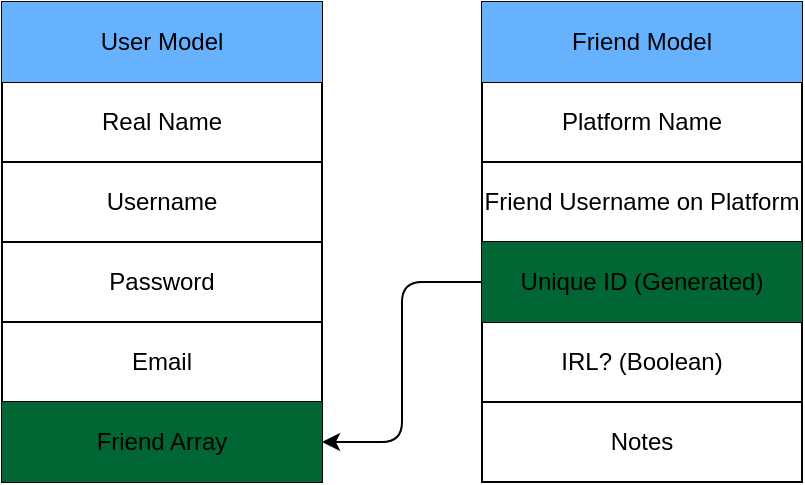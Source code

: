 <mxfile>
    <diagram name="REVISED Two Model Option" id="3LbHwrCfoijJsdEaOEMU">
        <mxGraphModel dx="511" dy="470" grid="1" gridSize="10" guides="1" tooltips="1" connect="1" arrows="1" fold="1" page="1" pageScale="1" pageWidth="850" pageHeight="1100" math="0" shadow="0">
            <root>
                <mxCell id="XQDL2tb0v8KCi0TCwYmc-0"/>
                <mxCell id="XQDL2tb0v8KCi0TCwYmc-1" parent="XQDL2tb0v8KCi0TCwYmc-0"/>
                <mxCell id="XQDL2tb0v8KCi0TCwYmc-2" value="" style="shape=table;startSize=0;container=1;collapsible=0;childLayout=tableLayout;" vertex="1" parent="XQDL2tb0v8KCi0TCwYmc-1">
                    <mxGeometry x="40" y="40" width="160" height="240" as="geometry"/>
                </mxCell>
                <mxCell id="XQDL2tb0v8KCi0TCwYmc-3" value="" style="shape=partialRectangle;collapsible=0;dropTarget=0;pointerEvents=0;fillColor=none;top=0;left=0;bottom=0;right=0;points=[[0,0.5],[1,0.5]];portConstraint=eastwest;" vertex="1" parent="XQDL2tb0v8KCi0TCwYmc-2">
                    <mxGeometry width="160" height="40" as="geometry"/>
                </mxCell>
                <mxCell id="XQDL2tb0v8KCi0TCwYmc-4" value="User Model" style="shape=partialRectangle;html=1;whiteSpace=wrap;connectable=0;overflow=hidden;fillColor=#66B2FF;top=0;left=0;bottom=0;right=0;pointerEvents=1;" vertex="1" parent="XQDL2tb0v8KCi0TCwYmc-3">
                    <mxGeometry width="160" height="40" as="geometry">
                        <mxRectangle width="160" height="40" as="alternateBounds"/>
                    </mxGeometry>
                </mxCell>
                <mxCell id="4pFNgbGxo7KxWEjbuPX1-2" value="" style="shape=partialRectangle;collapsible=0;dropTarget=0;pointerEvents=0;fillColor=none;top=0;left=0;bottom=0;right=0;points=[[0,0.5],[1,0.5]];portConstraint=eastwest;" vertex="1" parent="XQDL2tb0v8KCi0TCwYmc-2">
                    <mxGeometry y="40" width="160" height="40" as="geometry"/>
                </mxCell>
                <mxCell id="4pFNgbGxo7KxWEjbuPX1-3" value="Real Name" style="shape=partialRectangle;html=1;whiteSpace=wrap;connectable=0;overflow=hidden;fillColor=none;top=0;left=0;bottom=0;right=0;pointerEvents=1;" vertex="1" parent="4pFNgbGxo7KxWEjbuPX1-2">
                    <mxGeometry width="160" height="40" as="geometry">
                        <mxRectangle width="160" height="40" as="alternateBounds"/>
                    </mxGeometry>
                </mxCell>
                <mxCell id="XQDL2tb0v8KCi0TCwYmc-5" value="" style="shape=partialRectangle;collapsible=0;dropTarget=0;pointerEvents=0;fillColor=none;top=0;left=0;bottom=0;right=0;points=[[0,0.5],[1,0.5]];portConstraint=eastwest;" vertex="1" parent="XQDL2tb0v8KCi0TCwYmc-2">
                    <mxGeometry y="80" width="160" height="40" as="geometry"/>
                </mxCell>
                <mxCell id="XQDL2tb0v8KCi0TCwYmc-6" value="Username&lt;br&gt;" style="shape=partialRectangle;html=1;whiteSpace=wrap;connectable=0;overflow=hidden;fillColor=none;top=0;left=0;bottom=0;right=0;pointerEvents=1;" vertex="1" parent="XQDL2tb0v8KCi0TCwYmc-5">
                    <mxGeometry width="160" height="40" as="geometry">
                        <mxRectangle width="160" height="40" as="alternateBounds"/>
                    </mxGeometry>
                </mxCell>
                <mxCell id="XQDL2tb0v8KCi0TCwYmc-7" value="" style="shape=partialRectangle;collapsible=0;dropTarget=0;pointerEvents=0;fillColor=none;top=0;left=0;bottom=0;right=0;points=[[0,0.5],[1,0.5]];portConstraint=eastwest;" vertex="1" parent="XQDL2tb0v8KCi0TCwYmc-2">
                    <mxGeometry y="120" width="160" height="40" as="geometry"/>
                </mxCell>
                <mxCell id="XQDL2tb0v8KCi0TCwYmc-8" value="Password" style="shape=partialRectangle;html=1;whiteSpace=wrap;connectable=0;overflow=hidden;fillColor=none;top=0;left=0;bottom=0;right=0;pointerEvents=1;" vertex="1" parent="XQDL2tb0v8KCi0TCwYmc-7">
                    <mxGeometry width="160" height="40" as="geometry">
                        <mxRectangle width="160" height="40" as="alternateBounds"/>
                    </mxGeometry>
                </mxCell>
                <mxCell id="XQDL2tb0v8KCi0TCwYmc-9" value="" style="shape=partialRectangle;collapsible=0;dropTarget=0;pointerEvents=0;fillColor=none;top=0;left=0;bottom=0;right=0;points=[[0,0.5],[1,0.5]];portConstraint=eastwest;" vertex="1" parent="XQDL2tb0v8KCi0TCwYmc-2">
                    <mxGeometry y="160" width="160" height="40" as="geometry"/>
                </mxCell>
                <mxCell id="XQDL2tb0v8KCi0TCwYmc-10" value="Email" style="shape=partialRectangle;html=1;whiteSpace=wrap;connectable=0;overflow=hidden;fillColor=none;top=0;left=0;bottom=0;right=0;pointerEvents=1;" vertex="1" parent="XQDL2tb0v8KCi0TCwYmc-9">
                    <mxGeometry width="160" height="40" as="geometry">
                        <mxRectangle width="160" height="40" as="alternateBounds"/>
                    </mxGeometry>
                </mxCell>
                <mxCell id="4pFNgbGxo7KxWEjbuPX1-4" value="" style="shape=partialRectangle;collapsible=0;dropTarget=0;pointerEvents=0;fillColor=none;top=0;left=0;bottom=0;right=0;points=[[0,0.5],[1,0.5]];portConstraint=eastwest;" vertex="1" parent="XQDL2tb0v8KCi0TCwYmc-2">
                    <mxGeometry y="200" width="160" height="40" as="geometry"/>
                </mxCell>
                <mxCell id="4pFNgbGxo7KxWEjbuPX1-5" value="Friend Array" style="shape=partialRectangle;html=1;whiteSpace=wrap;connectable=0;overflow=hidden;fillColor=#006633;top=0;left=0;bottom=0;right=0;pointerEvents=1;" vertex="1" parent="4pFNgbGxo7KxWEjbuPX1-4">
                    <mxGeometry width="160" height="40" as="geometry">
                        <mxRectangle width="160" height="40" as="alternateBounds"/>
                    </mxGeometry>
                </mxCell>
                <mxCell id="XQDL2tb0v8KCi0TCwYmc-11" value="" style="shape=table;startSize=0;container=1;collapsible=0;childLayout=tableLayout;" vertex="1" parent="XQDL2tb0v8KCi0TCwYmc-1">
                    <mxGeometry x="280" y="40" width="160" height="240" as="geometry"/>
                </mxCell>
                <mxCell id="XQDL2tb0v8KCi0TCwYmc-12" value="" style="shape=partialRectangle;collapsible=0;dropTarget=0;pointerEvents=0;fillColor=none;top=0;left=0;bottom=0;right=0;points=[[0,0.5],[1,0.5]];portConstraint=eastwest;" vertex="1" parent="XQDL2tb0v8KCi0TCwYmc-11">
                    <mxGeometry width="160" height="40" as="geometry"/>
                </mxCell>
                <mxCell id="XQDL2tb0v8KCi0TCwYmc-13" value="Friend Model" style="shape=partialRectangle;html=1;whiteSpace=wrap;connectable=0;overflow=hidden;fillColor=#66B2FF;top=0;left=0;bottom=0;right=0;pointerEvents=1;" vertex="1" parent="XQDL2tb0v8KCi0TCwYmc-12">
                    <mxGeometry width="160" height="40" as="geometry">
                        <mxRectangle width="160" height="40" as="alternateBounds"/>
                    </mxGeometry>
                </mxCell>
                <mxCell id="XQDL2tb0v8KCi0TCwYmc-20" value="" style="shape=partialRectangle;collapsible=0;dropTarget=0;pointerEvents=0;fillColor=none;top=0;left=0;bottom=0;right=0;points=[[0,0.5],[1,0.5]];portConstraint=eastwest;" vertex="1" parent="XQDL2tb0v8KCi0TCwYmc-11">
                    <mxGeometry y="40" width="160" height="40" as="geometry"/>
                </mxCell>
                <mxCell id="XQDL2tb0v8KCi0TCwYmc-21" value="Platform Name" style="shape=partialRectangle;html=1;whiteSpace=wrap;connectable=0;overflow=hidden;fillColor=none;top=0;left=0;bottom=0;right=0;pointerEvents=1;" vertex="1" parent="XQDL2tb0v8KCi0TCwYmc-20">
                    <mxGeometry width="160" height="40" as="geometry">
                        <mxRectangle width="160" height="40" as="alternateBounds"/>
                    </mxGeometry>
                </mxCell>
                <mxCell id="XQDL2tb0v8KCi0TCwYmc-14" value="" style="shape=partialRectangle;collapsible=0;dropTarget=0;pointerEvents=0;fillColor=none;top=0;left=0;bottom=0;right=0;points=[[0,0.5],[1,0.5]];portConstraint=eastwest;" vertex="1" parent="XQDL2tb0v8KCi0TCwYmc-11">
                    <mxGeometry y="80" width="160" height="40" as="geometry"/>
                </mxCell>
                <mxCell id="XQDL2tb0v8KCi0TCwYmc-15" value="Friend Username on Platform" style="shape=partialRectangle;html=1;whiteSpace=wrap;connectable=0;overflow=hidden;fillColor=none;top=0;left=0;bottom=0;right=0;pointerEvents=1;" vertex="1" parent="XQDL2tb0v8KCi0TCwYmc-14">
                    <mxGeometry width="160" height="40" as="geometry">
                        <mxRectangle width="160" height="40" as="alternateBounds"/>
                    </mxGeometry>
                </mxCell>
                <mxCell id="XQDL2tb0v8KCi0TCwYmc-16" value="" style="shape=partialRectangle;collapsible=0;dropTarget=0;pointerEvents=0;fillColor=none;top=0;left=0;bottom=0;right=0;points=[[0,0.5],[1,0.5]];portConstraint=eastwest;" vertex="1" parent="XQDL2tb0v8KCi0TCwYmc-11">
                    <mxGeometry y="120" width="160" height="40" as="geometry"/>
                </mxCell>
                <mxCell id="XQDL2tb0v8KCi0TCwYmc-17" value="Unique ID (Generated)" style="shape=partialRectangle;html=1;whiteSpace=wrap;connectable=0;overflow=hidden;fillColor=#006633;top=0;left=0;bottom=0;right=0;pointerEvents=1;" vertex="1" parent="XQDL2tb0v8KCi0TCwYmc-16">
                    <mxGeometry width="160" height="40" as="geometry">
                        <mxRectangle width="160" height="40" as="alternateBounds"/>
                    </mxGeometry>
                </mxCell>
                <mxCell id="XQDL2tb0v8KCi0TCwYmc-24" value="" style="shape=partialRectangle;collapsible=0;dropTarget=0;pointerEvents=0;fillColor=none;top=0;left=0;bottom=0;right=0;points=[[0,0.5],[1,0.5]];portConstraint=eastwest;" vertex="1" parent="XQDL2tb0v8KCi0TCwYmc-11">
                    <mxGeometry y="160" width="160" height="40" as="geometry"/>
                </mxCell>
                <mxCell id="XQDL2tb0v8KCi0TCwYmc-25" value="IRL? (Boolean)" style="shape=partialRectangle;html=1;whiteSpace=wrap;connectable=0;overflow=hidden;fillColor=none;top=0;left=0;bottom=0;right=0;pointerEvents=1;" vertex="1" parent="XQDL2tb0v8KCi0TCwYmc-24">
                    <mxGeometry width="160" height="40" as="geometry">
                        <mxRectangle width="160" height="40" as="alternateBounds"/>
                    </mxGeometry>
                </mxCell>
                <mxCell id="XQDL2tb0v8KCi0TCwYmc-18" value="" style="shape=partialRectangle;collapsible=0;dropTarget=0;pointerEvents=0;fillColor=none;top=0;left=0;bottom=0;right=0;points=[[0,0.5],[1,0.5]];portConstraint=eastwest;" vertex="1" parent="XQDL2tb0v8KCi0TCwYmc-11">
                    <mxGeometry y="200" width="160" height="40" as="geometry"/>
                </mxCell>
                <mxCell id="XQDL2tb0v8KCi0TCwYmc-19" value="Notes" style="shape=partialRectangle;html=1;whiteSpace=wrap;connectable=0;overflow=hidden;fillColor=none;top=0;left=0;bottom=0;right=0;pointerEvents=1;" vertex="1" parent="XQDL2tb0v8KCi0TCwYmc-18">
                    <mxGeometry width="160" height="40" as="geometry">
                        <mxRectangle width="160" height="40" as="alternateBounds"/>
                    </mxGeometry>
                </mxCell>
                <mxCell id="4pFNgbGxo7KxWEjbuPX1-6" style="edgeStyle=none;html=1;exitX=0;exitY=0.5;exitDx=0;exitDy=0;entryX=1;entryY=0.5;entryDx=0;entryDy=0;" edge="1" parent="XQDL2tb0v8KCi0TCwYmc-1" source="XQDL2tb0v8KCi0TCwYmc-16" target="4pFNgbGxo7KxWEjbuPX1-4">
                    <mxGeometry relative="1" as="geometry">
                        <Array as="points">
                            <mxPoint x="240" y="180"/>
                            <mxPoint x="240" y="260"/>
                        </Array>
                    </mxGeometry>
                </mxCell>
            </root>
        </mxGraphModel>
    </diagram>
    <diagram id="cdEuGhrDIBB0fqTjg2vD" name="Three Model Option">
        <mxGraphModel dx="853" dy="470" grid="1" gridSize="10" guides="1" tooltips="1" connect="1" arrows="1" fold="1" page="1" pageScale="1" pageWidth="850" pageHeight="1100" math="0" shadow="0">
            <root>
                <mxCell id="0"/>
                <mxCell id="1" parent="0"/>
                <mxCell id="2" value="" style="shape=table;startSize=0;container=1;collapsible=0;childLayout=tableLayout;" vertex="1" parent="1">
                    <mxGeometry x="40" y="40" width="160" height="160" as="geometry"/>
                </mxCell>
                <mxCell id="3" value="" style="shape=partialRectangle;collapsible=0;dropTarget=0;pointerEvents=0;fillColor=none;top=0;left=0;bottom=0;right=0;points=[[0,0.5],[1,0.5]];portConstraint=eastwest;" vertex="1" parent="2">
                    <mxGeometry width="160" height="40" as="geometry"/>
                </mxCell>
                <mxCell id="4" value="OUR APP User Model" style="shape=partialRectangle;html=1;whiteSpace=wrap;connectable=0;overflow=hidden;fillColor=#66B2FF;top=0;left=0;bottom=0;right=0;pointerEvents=1;" vertex="1" parent="3">
                    <mxGeometry width="160" height="40" as="geometry">
                        <mxRectangle width="160" height="40" as="alternateBounds"/>
                    </mxGeometry>
                </mxCell>
                <mxCell id="5" value="" style="shape=partialRectangle;collapsible=0;dropTarget=0;pointerEvents=0;fillColor=none;top=0;left=0;bottom=0;right=0;points=[[0,0.5],[1,0.5]];portConstraint=eastwest;" vertex="1" parent="2">
                    <mxGeometry y="40" width="160" height="40" as="geometry"/>
                </mxCell>
                <mxCell id="6" value="Username&lt;br&gt;" style="shape=partialRectangle;html=1;whiteSpace=wrap;connectable=0;overflow=hidden;fillColor=#666666;top=0;left=0;bottom=0;right=0;pointerEvents=1;" vertex="1" parent="5">
                    <mxGeometry width="160" height="40" as="geometry">
                        <mxRectangle width="160" height="40" as="alternateBounds"/>
                    </mxGeometry>
                </mxCell>
                <mxCell id="7" value="" style="shape=partialRectangle;collapsible=0;dropTarget=0;pointerEvents=0;fillColor=none;top=0;left=0;bottom=0;right=0;points=[[0,0.5],[1,0.5]];portConstraint=eastwest;" vertex="1" parent="2">
                    <mxGeometry y="80" width="160" height="40" as="geometry"/>
                </mxCell>
                <mxCell id="8" value="Password" style="shape=partialRectangle;html=1;whiteSpace=wrap;connectable=0;overflow=hidden;fillColor=none;top=0;left=0;bottom=0;right=0;pointerEvents=1;" vertex="1" parent="7">
                    <mxGeometry width="160" height="40" as="geometry">
                        <mxRectangle width="160" height="40" as="alternateBounds"/>
                    </mxGeometry>
                </mxCell>
                <mxCell id="9" value="" style="shape=partialRectangle;collapsible=0;dropTarget=0;pointerEvents=0;fillColor=none;top=0;left=0;bottom=0;right=0;points=[[0,0.5],[1,0.5]];portConstraint=eastwest;" vertex="1" parent="2">
                    <mxGeometry y="120" width="160" height="40" as="geometry"/>
                </mxCell>
                <mxCell id="10" value="Email" style="shape=partialRectangle;html=1;whiteSpace=wrap;connectable=0;overflow=hidden;fillColor=none;top=0;left=0;bottom=0;right=0;pointerEvents=1;" vertex="1" parent="9">
                    <mxGeometry width="160" height="40" as="geometry">
                        <mxRectangle width="160" height="40" as="alternateBounds"/>
                    </mxGeometry>
                </mxCell>
                <mxCell id="11" value="" style="shape=table;startSize=0;container=1;collapsible=0;childLayout=tableLayout;" vertex="1" parent="1">
                    <mxGeometry x="280" y="40" width="160" height="200" as="geometry"/>
                </mxCell>
                <mxCell id="12" value="" style="shape=partialRectangle;collapsible=0;dropTarget=0;pointerEvents=0;fillColor=none;top=0;left=0;bottom=0;right=0;points=[[0,0.5],[1,0.5]];portConstraint=eastwest;" vertex="1" parent="11">
                    <mxGeometry width="160" height="40" as="geometry"/>
                </mxCell>
                <mxCell id="13" value="Friend Added To List Model" style="shape=partialRectangle;html=1;whiteSpace=wrap;connectable=0;overflow=hidden;fillColor=#66B2FF;top=0;left=0;bottom=0;right=0;pointerEvents=1;" vertex="1" parent="12">
                    <mxGeometry width="160" height="40" as="geometry">
                        <mxRectangle width="160" height="40" as="alternateBounds"/>
                    </mxGeometry>
                </mxCell>
                <mxCell id="14" value="" style="shape=partialRectangle;collapsible=0;dropTarget=0;pointerEvents=0;fillColor=none;top=0;left=0;bottom=0;right=0;points=[[0,0.5],[1,0.5]];portConstraint=eastwest;" vertex="1" parent="11">
                    <mxGeometry y="40" width="160" height="40" as="geometry"/>
                </mxCell>
                <mxCell id="15" value="Friend Name (OPTIONAL)" style="shape=partialRectangle;html=1;whiteSpace=wrap;connectable=0;overflow=hidden;fillColor=none;top=0;left=0;bottom=0;right=0;pointerEvents=1;" vertex="1" parent="14">
                    <mxGeometry width="160" height="40" as="geometry">
                        <mxRectangle width="160" height="40" as="alternateBounds"/>
                    </mxGeometry>
                </mxCell>
                <mxCell id="16" value="" style="shape=partialRectangle;collapsible=0;dropTarget=0;pointerEvents=0;fillColor=none;top=0;left=0;bottom=0;right=0;points=[[0,0.5],[1,0.5]];portConstraint=eastwest;" vertex="1" parent="11">
                    <mxGeometry y="80" width="160" height="40" as="geometry"/>
                </mxCell>
                <mxCell id="17" value="Unique ID (Generated)" style="shape=partialRectangle;html=1;whiteSpace=wrap;connectable=0;overflow=hidden;fillColor=#666666;top=0;left=0;bottom=0;right=0;pointerEvents=1;" vertex="1" parent="16">
                    <mxGeometry width="160" height="40" as="geometry">
                        <mxRectangle width="160" height="40" as="alternateBounds"/>
                    </mxGeometry>
                </mxCell>
                <mxCell id="18" value="" style="shape=partialRectangle;collapsible=0;dropTarget=0;pointerEvents=0;fillColor=none;top=0;left=0;bottom=0;right=0;points=[[0,0.5],[1,0.5]];portConstraint=eastwest;" vertex="1" parent="11">
                    <mxGeometry y="120" width="160" height="40" as="geometry"/>
                </mxCell>
                <mxCell id="19" value="Username of List Maker" style="shape=partialRectangle;html=1;whiteSpace=wrap;connectable=0;overflow=hidden;fillColor=#666666;top=0;left=0;bottom=0;right=0;pointerEvents=1;" vertex="1" parent="18">
                    <mxGeometry width="160" height="40" as="geometry">
                        <mxRectangle width="160" height="40" as="alternateBounds"/>
                    </mxGeometry>
                </mxCell>
                <mxCell id="30" value="" style="shape=partialRectangle;collapsible=0;dropTarget=0;pointerEvents=0;fillColor=none;top=0;left=0;bottom=0;right=0;points=[[0,0.5],[1,0.5]];portConstraint=eastwest;" vertex="1" parent="11">
                    <mxGeometry y="160" width="160" height="40" as="geometry"/>
                </mxCell>
                <mxCell id="31" value="IRL? (boolean)" style="shape=partialRectangle;html=1;whiteSpace=wrap;connectable=0;overflow=hidden;fillColor=none;top=0;left=0;bottom=0;right=0;pointerEvents=1;" vertex="1" parent="30">
                    <mxGeometry width="160" height="40" as="geometry">
                        <mxRectangle width="160" height="40" as="alternateBounds"/>
                    </mxGeometry>
                </mxCell>
                <mxCell id="32" value="" style="shape=table;startSize=0;container=1;collapsible=0;childLayout=tableLayout;" vertex="1" parent="1">
                    <mxGeometry x="520" y="40" width="160" height="200" as="geometry"/>
                </mxCell>
                <mxCell id="33" value="" style="shape=partialRectangle;collapsible=0;dropTarget=0;pointerEvents=0;fillColor=none;top=0;left=0;bottom=0;right=0;points=[[0,0.5],[1,0.5]];portConstraint=eastwest;" vertex="1" parent="32">
                    <mxGeometry width="160" height="40" as="geometry"/>
                </mxCell>
                <mxCell id="34" value="Game Info Model" style="shape=partialRectangle;html=1;whiteSpace=wrap;connectable=0;overflow=hidden;fillColor=#66B2FF;top=0;left=0;bottom=0;right=0;pointerEvents=1;" vertex="1" parent="33">
                    <mxGeometry width="160" height="40" as="geometry">
                        <mxRectangle width="160" height="40" as="alternateBounds"/>
                    </mxGeometry>
                </mxCell>
                <mxCell id="35" value="" style="shape=partialRectangle;collapsible=0;dropTarget=0;pointerEvents=0;fillColor=none;top=0;left=0;bottom=0;right=0;points=[[0,0.5],[1,0.5]];portConstraint=eastwest;" vertex="1" parent="32">
                    <mxGeometry y="40" width="160" height="40" as="geometry"/>
                </mxCell>
                <mxCell id="36" value="Platform Username" style="shape=partialRectangle;html=1;whiteSpace=wrap;connectable=0;overflow=hidden;fillColor=none;top=0;left=0;bottom=0;right=0;pointerEvents=1;" vertex="1" parent="35">
                    <mxGeometry width="160" height="40" as="geometry">
                        <mxRectangle width="160" height="40" as="alternateBounds"/>
                    </mxGeometry>
                </mxCell>
                <mxCell id="37" value="" style="shape=partialRectangle;collapsible=0;dropTarget=0;pointerEvents=0;fillColor=none;top=0;left=0;bottom=0;right=0;points=[[0,0.5],[1,0.5]];portConstraint=eastwest;" vertex="1" parent="32">
                    <mxGeometry y="80" width="160" height="40" as="geometry"/>
                </mxCell>
                <mxCell id="38" value="Unique ID" style="shape=partialRectangle;html=1;whiteSpace=wrap;connectable=0;overflow=hidden;fillColor=#666666;top=0;left=0;bottom=0;right=0;pointerEvents=1;" vertex="1" parent="37">
                    <mxGeometry width="160" height="40" as="geometry">
                        <mxRectangle width="160" height="40" as="alternateBounds"/>
                    </mxGeometry>
                </mxCell>
                <mxCell id="39" value="" style="shape=partialRectangle;collapsible=0;dropTarget=0;pointerEvents=0;fillColor=none;top=0;left=0;bottom=0;right=0;points=[[0,0.5],[1,0.5]];portConstraint=eastwest;" vertex="1" parent="32">
                    <mxGeometry y="120" width="160" height="40" as="geometry"/>
                </mxCell>
                <mxCell id="40" value="Notes" style="shape=partialRectangle;html=1;whiteSpace=wrap;connectable=0;overflow=hidden;fillColor=none;top=0;left=0;bottom=0;right=0;pointerEvents=1;" vertex="1" parent="39">
                    <mxGeometry width="160" height="40" as="geometry">
                        <mxRectangle width="160" height="40" as="alternateBounds"/>
                    </mxGeometry>
                </mxCell>
                <mxCell id="41" value="" style="shape=partialRectangle;collapsible=0;dropTarget=0;pointerEvents=0;fillColor=none;top=0;left=0;bottom=0;right=0;points=[[0,0.5],[1,0.5]];portConstraint=eastwest;" vertex="1" parent="32">
                    <mxGeometry y="160" width="160" height="40" as="geometry"/>
                </mxCell>
                <mxCell id="42" value="Platform Name" style="shape=partialRectangle;html=1;whiteSpace=wrap;connectable=0;overflow=hidden;fillColor=none;top=0;left=0;bottom=0;right=0;pointerEvents=1;" vertex="1" parent="41">
                    <mxGeometry width="160" height="40" as="geometry">
                        <mxRectangle width="160" height="40" as="alternateBounds"/>
                    </mxGeometry>
                </mxCell>
                <mxCell id="43" style="edgeStyle=none;html=1;exitX=1;exitY=0.5;exitDx=0;exitDy=0;entryX=0;entryY=0.5;entryDx=0;entryDy=0;" edge="1" parent="1" source="5" target="18">
                    <mxGeometry relative="1" as="geometry">
                        <Array as="points">
                            <mxPoint x="240" y="100"/>
                            <mxPoint x="240" y="180"/>
                        </Array>
                    </mxGeometry>
                </mxCell>
                <mxCell id="45" style="edgeStyle=none;html=1;exitX=1;exitY=0.5;exitDx=0;exitDy=0;entryX=0;entryY=0.5;entryDx=0;entryDy=0;" edge="1" parent="1" source="16" target="37">
                    <mxGeometry relative="1" as="geometry"/>
                </mxCell>
            </root>
        </mxGraphModel>
    </diagram>
    <diagram name="Two Model Option" id="NTnkZmL1G3OLvQ53kZYD">
        <mxGraphModel dx="511" dy="470" grid="1" gridSize="10" guides="1" tooltips="1" connect="1" arrows="1" fold="1" page="1" pageScale="1" pageWidth="850" pageHeight="1100" math="0" shadow="0">
            <root>
                <mxCell id="G92HhKj1cxkba00qYLS1-0"/>
                <mxCell id="G92HhKj1cxkba00qYLS1-1" parent="G92HhKj1cxkba00qYLS1-0"/>
                <mxCell id="G92HhKj1cxkba00qYLS1-2" value="" style="shape=table;startSize=0;container=1;collapsible=0;childLayout=tableLayout;" vertex="1" parent="G92HhKj1cxkba00qYLS1-1">
                    <mxGeometry x="40" y="40" width="160" height="160" as="geometry"/>
                </mxCell>
                <mxCell id="G92HhKj1cxkba00qYLS1-3" value="" style="shape=partialRectangle;collapsible=0;dropTarget=0;pointerEvents=0;fillColor=none;top=0;left=0;bottom=0;right=0;points=[[0,0.5],[1,0.5]];portConstraint=eastwest;" vertex="1" parent="G92HhKj1cxkba00qYLS1-2">
                    <mxGeometry width="160" height="40" as="geometry"/>
                </mxCell>
                <mxCell id="G92HhKj1cxkba00qYLS1-4" value="OUR APP User Model" style="shape=partialRectangle;html=1;whiteSpace=wrap;connectable=0;overflow=hidden;fillColor=#66B2FF;top=0;left=0;bottom=0;right=0;pointerEvents=1;" vertex="1" parent="G92HhKj1cxkba00qYLS1-3">
                    <mxGeometry width="160" height="40" as="geometry">
                        <mxRectangle width="160" height="40" as="alternateBounds"/>
                    </mxGeometry>
                </mxCell>
                <mxCell id="G92HhKj1cxkba00qYLS1-5" value="" style="shape=partialRectangle;collapsible=0;dropTarget=0;pointerEvents=0;fillColor=none;top=0;left=0;bottom=0;right=0;points=[[0,0.5],[1,0.5]];portConstraint=eastwest;" vertex="1" parent="G92HhKj1cxkba00qYLS1-2">
                    <mxGeometry y="40" width="160" height="40" as="geometry"/>
                </mxCell>
                <mxCell id="G92HhKj1cxkba00qYLS1-6" value="Username&lt;br&gt;" style="shape=partialRectangle;html=1;whiteSpace=wrap;connectable=0;overflow=hidden;fillColor=#666666;top=0;left=0;bottom=0;right=0;pointerEvents=1;" vertex="1" parent="G92HhKj1cxkba00qYLS1-5">
                    <mxGeometry width="160" height="40" as="geometry">
                        <mxRectangle width="160" height="40" as="alternateBounds"/>
                    </mxGeometry>
                </mxCell>
                <mxCell id="G92HhKj1cxkba00qYLS1-7" value="" style="shape=partialRectangle;collapsible=0;dropTarget=0;pointerEvents=0;fillColor=none;top=0;left=0;bottom=0;right=0;points=[[0,0.5],[1,0.5]];portConstraint=eastwest;" vertex="1" parent="G92HhKj1cxkba00qYLS1-2">
                    <mxGeometry y="80" width="160" height="40" as="geometry"/>
                </mxCell>
                <mxCell id="G92HhKj1cxkba00qYLS1-8" value="Password" style="shape=partialRectangle;html=1;whiteSpace=wrap;connectable=0;overflow=hidden;fillColor=none;top=0;left=0;bottom=0;right=0;pointerEvents=1;" vertex="1" parent="G92HhKj1cxkba00qYLS1-7">
                    <mxGeometry width="160" height="40" as="geometry">
                        <mxRectangle width="160" height="40" as="alternateBounds"/>
                    </mxGeometry>
                </mxCell>
                <mxCell id="G92HhKj1cxkba00qYLS1-9" value="" style="shape=partialRectangle;collapsible=0;dropTarget=0;pointerEvents=0;fillColor=none;top=0;left=0;bottom=0;right=0;points=[[0,0.5],[1,0.5]];portConstraint=eastwest;" vertex="1" parent="G92HhKj1cxkba00qYLS1-2">
                    <mxGeometry y="120" width="160" height="40" as="geometry"/>
                </mxCell>
                <mxCell id="G92HhKj1cxkba00qYLS1-10" value="Email" style="shape=partialRectangle;html=1;whiteSpace=wrap;connectable=0;overflow=hidden;fillColor=none;top=0;left=0;bottom=0;right=0;pointerEvents=1;" vertex="1" parent="G92HhKj1cxkba00qYLS1-9">
                    <mxGeometry width="160" height="40" as="geometry">
                        <mxRectangle width="160" height="40" as="alternateBounds"/>
                    </mxGeometry>
                </mxCell>
                <mxCell id="G92HhKj1cxkba00qYLS1-22" value="" style="shape=table;startSize=0;container=1;collapsible=0;childLayout=tableLayout;" vertex="1" parent="G92HhKj1cxkba00qYLS1-1">
                    <mxGeometry x="280" y="40" width="160" height="280" as="geometry"/>
                </mxCell>
                <mxCell id="G92HhKj1cxkba00qYLS1-23" value="" style="shape=partialRectangle;collapsible=0;dropTarget=0;pointerEvents=0;fillColor=none;top=0;left=0;bottom=0;right=0;points=[[0,0.5],[1,0.5]];portConstraint=eastwest;" vertex="1" parent="G92HhKj1cxkba00qYLS1-22">
                    <mxGeometry width="160" height="40" as="geometry"/>
                </mxCell>
                <mxCell id="G92HhKj1cxkba00qYLS1-24" value="Game Info Model" style="shape=partialRectangle;html=1;whiteSpace=wrap;connectable=0;overflow=hidden;fillColor=#66B2FF;top=0;left=0;bottom=0;right=0;pointerEvents=1;" vertex="1" parent="G92HhKj1cxkba00qYLS1-23">
                    <mxGeometry width="160" height="40" as="geometry">
                        <mxRectangle width="160" height="40" as="alternateBounds"/>
                    </mxGeometry>
                </mxCell>
                <mxCell id="G92HhKj1cxkba00qYLS1-25" value="" style="shape=partialRectangle;collapsible=0;dropTarget=0;pointerEvents=0;fillColor=none;top=0;left=0;bottom=0;right=0;points=[[0,0.5],[1,0.5]];portConstraint=eastwest;" vertex="1" parent="G92HhKj1cxkba00qYLS1-22">
                    <mxGeometry y="40" width="160" height="40" as="geometry"/>
                </mxCell>
                <mxCell id="G92HhKj1cxkba00qYLS1-26" value="Platform Username" style="shape=partialRectangle;html=1;whiteSpace=wrap;connectable=0;overflow=hidden;fillColor=none;top=0;left=0;bottom=0;right=0;pointerEvents=1;" vertex="1" parent="G92HhKj1cxkba00qYLS1-25">
                    <mxGeometry width="160" height="40" as="geometry">
                        <mxRectangle width="160" height="40" as="alternateBounds"/>
                    </mxGeometry>
                </mxCell>
                <mxCell id="G92HhKj1cxkba00qYLS1-27" value="" style="shape=partialRectangle;collapsible=0;dropTarget=0;pointerEvents=0;fillColor=none;top=0;left=0;bottom=0;right=0;points=[[0,0.5],[1,0.5]];portConstraint=eastwest;" vertex="1" parent="G92HhKj1cxkba00qYLS1-22">
                    <mxGeometry y="80" width="160" height="40" as="geometry"/>
                </mxCell>
                <mxCell id="G92HhKj1cxkba00qYLS1-28" value="Unique ID (Generated)" style="shape=partialRectangle;html=1;whiteSpace=wrap;connectable=0;overflow=hidden;fillColor=none;top=0;left=0;bottom=0;right=0;pointerEvents=1;" vertex="1" parent="G92HhKj1cxkba00qYLS1-27">
                    <mxGeometry width="160" height="40" as="geometry">
                        <mxRectangle width="160" height="40" as="alternateBounds"/>
                    </mxGeometry>
                </mxCell>
                <mxCell id="G92HhKj1cxkba00qYLS1-29" value="" style="shape=partialRectangle;collapsible=0;dropTarget=0;pointerEvents=0;fillColor=none;top=0;left=0;bottom=0;right=0;points=[[0,0.5],[1,0.5]];portConstraint=eastwest;" vertex="1" parent="G92HhKj1cxkba00qYLS1-22">
                    <mxGeometry y="120" width="160" height="40" as="geometry"/>
                </mxCell>
                <mxCell id="G92HhKj1cxkba00qYLS1-30" value="Notes" style="shape=partialRectangle;html=1;whiteSpace=wrap;connectable=0;overflow=hidden;fillColor=none;top=0;left=0;bottom=0;right=0;pointerEvents=1;" vertex="1" parent="G92HhKj1cxkba00qYLS1-29">
                    <mxGeometry width="160" height="40" as="geometry">
                        <mxRectangle width="160" height="40" as="alternateBounds"/>
                    </mxGeometry>
                </mxCell>
                <mxCell id="G92HhKj1cxkba00qYLS1-31" value="" style="shape=partialRectangle;collapsible=0;dropTarget=0;pointerEvents=0;fillColor=none;top=0;left=0;bottom=0;right=0;points=[[0,0.5],[1,0.5]];portConstraint=eastwest;" vertex="1" parent="G92HhKj1cxkba00qYLS1-22">
                    <mxGeometry y="160" width="160" height="40" as="geometry"/>
                </mxCell>
                <mxCell id="G92HhKj1cxkba00qYLS1-32" value="Platform Name" style="shape=partialRectangle;html=1;whiteSpace=wrap;connectable=0;overflow=hidden;fillColor=none;top=0;left=0;bottom=0;right=0;pointerEvents=1;" vertex="1" parent="G92HhKj1cxkba00qYLS1-31">
                    <mxGeometry width="160" height="40" as="geometry">
                        <mxRectangle width="160" height="40" as="alternateBounds"/>
                    </mxGeometry>
                </mxCell>
                <mxCell id="G92HhKj1cxkba00qYLS1-37" value="" style="shape=partialRectangle;collapsible=0;dropTarget=0;pointerEvents=0;fillColor=none;top=0;left=0;bottom=0;right=0;points=[[0,0.5],[1,0.5]];portConstraint=eastwest;" vertex="1" parent="G92HhKj1cxkba00qYLS1-22">
                    <mxGeometry y="200" width="160" height="40" as="geometry"/>
                </mxCell>
                <mxCell id="G92HhKj1cxkba00qYLS1-38" value="Username of List Maker" style="shape=partialRectangle;html=1;whiteSpace=wrap;connectable=0;overflow=hidden;fillColor=#666666;top=0;left=0;bottom=0;right=0;pointerEvents=1;" vertex="1" parent="G92HhKj1cxkba00qYLS1-37">
                    <mxGeometry width="160" height="40" as="geometry">
                        <mxRectangle width="160" height="40" as="alternateBounds"/>
                    </mxGeometry>
                </mxCell>
                <mxCell id="G92HhKj1cxkba00qYLS1-39" value="" style="shape=partialRectangle;collapsible=0;dropTarget=0;pointerEvents=0;fillColor=none;top=0;left=0;bottom=0;right=0;points=[[0,0.5],[1,0.5]];portConstraint=eastwest;" vertex="1" parent="G92HhKj1cxkba00qYLS1-22">
                    <mxGeometry y="240" width="160" height="40" as="geometry"/>
                </mxCell>
                <mxCell id="G92HhKj1cxkba00qYLS1-40" value="IRL? (Boolean)" style="shape=partialRectangle;html=1;whiteSpace=wrap;connectable=0;overflow=hidden;fillColor=none;top=0;left=0;bottom=0;right=0;pointerEvents=1;" vertex="1" parent="G92HhKj1cxkba00qYLS1-39">
                    <mxGeometry width="160" height="40" as="geometry">
                        <mxRectangle width="160" height="40" as="alternateBounds"/>
                    </mxGeometry>
                </mxCell>
                <mxCell id="G92HhKj1cxkba00qYLS1-33" style="edgeStyle=none;html=1;exitX=1;exitY=0.5;exitDx=0;exitDy=0;entryX=0;entryY=0.5;entryDx=0;entryDy=0;" edge="1" parent="G92HhKj1cxkba00qYLS1-1" source="G92HhKj1cxkba00qYLS1-5" target="G92HhKj1cxkba00qYLS1-37">
                    <mxGeometry relative="1" as="geometry">
                        <mxPoint x="280" y="180" as="targetPoint"/>
                        <Array as="points">
                            <mxPoint x="240" y="100"/>
                            <mxPoint x="240" y="260"/>
                        </Array>
                    </mxGeometry>
                </mxCell>
            </root>
        </mxGraphModel>
    </diagram>
</mxfile>